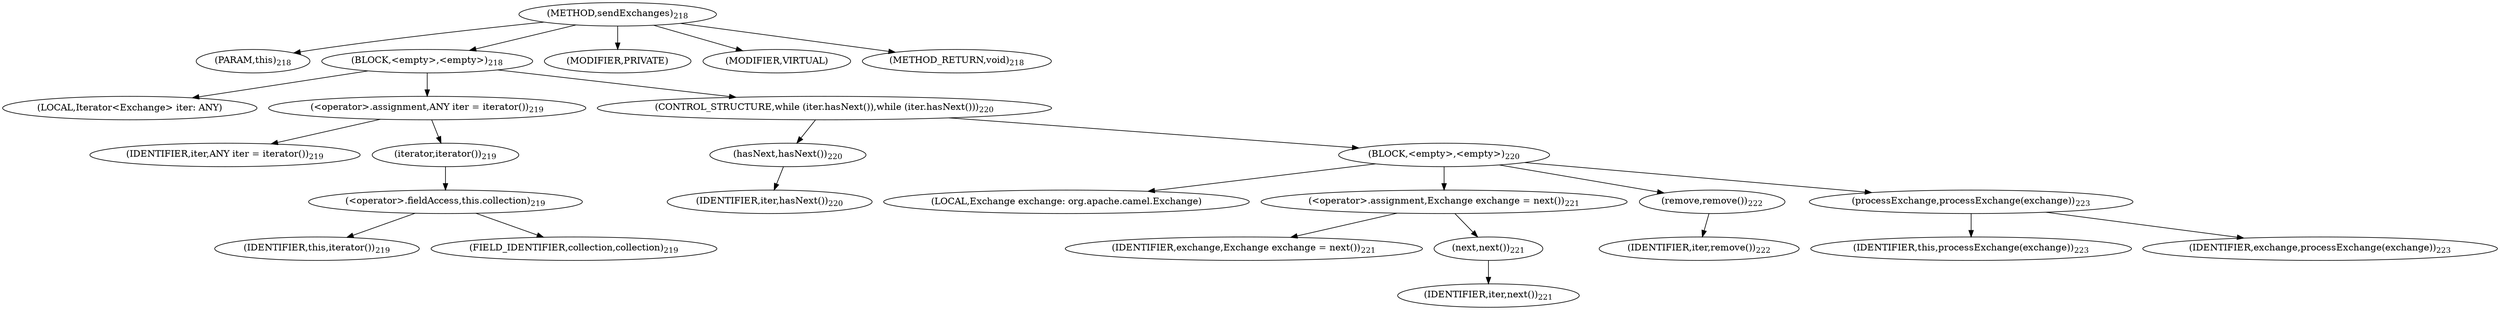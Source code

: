 digraph "sendExchanges" {  
"500" [label = <(METHOD,sendExchanges)<SUB>218</SUB>> ]
"30" [label = <(PARAM,this)<SUB>218</SUB>> ]
"501" [label = <(BLOCK,&lt;empty&gt;,&lt;empty&gt;)<SUB>218</SUB>> ]
"502" [label = <(LOCAL,Iterator&lt;Exchange&gt; iter: ANY)> ]
"503" [label = <(&lt;operator&gt;.assignment,ANY iter = iterator())<SUB>219</SUB>> ]
"504" [label = <(IDENTIFIER,iter,ANY iter = iterator())<SUB>219</SUB>> ]
"505" [label = <(iterator,iterator())<SUB>219</SUB>> ]
"506" [label = <(&lt;operator&gt;.fieldAccess,this.collection)<SUB>219</SUB>> ]
"507" [label = <(IDENTIFIER,this,iterator())<SUB>219</SUB>> ]
"508" [label = <(FIELD_IDENTIFIER,collection,collection)<SUB>219</SUB>> ]
"509" [label = <(CONTROL_STRUCTURE,while (iter.hasNext()),while (iter.hasNext()))<SUB>220</SUB>> ]
"510" [label = <(hasNext,hasNext())<SUB>220</SUB>> ]
"511" [label = <(IDENTIFIER,iter,hasNext())<SUB>220</SUB>> ]
"512" [label = <(BLOCK,&lt;empty&gt;,&lt;empty&gt;)<SUB>220</SUB>> ]
"513" [label = <(LOCAL,Exchange exchange: org.apache.camel.Exchange)> ]
"514" [label = <(&lt;operator&gt;.assignment,Exchange exchange = next())<SUB>221</SUB>> ]
"515" [label = <(IDENTIFIER,exchange,Exchange exchange = next())<SUB>221</SUB>> ]
"516" [label = <(next,next())<SUB>221</SUB>> ]
"517" [label = <(IDENTIFIER,iter,next())<SUB>221</SUB>> ]
"518" [label = <(remove,remove())<SUB>222</SUB>> ]
"519" [label = <(IDENTIFIER,iter,remove())<SUB>222</SUB>> ]
"520" [label = <(processExchange,processExchange(exchange))<SUB>223</SUB>> ]
"29" [label = <(IDENTIFIER,this,processExchange(exchange))<SUB>223</SUB>> ]
"521" [label = <(IDENTIFIER,exchange,processExchange(exchange))<SUB>223</SUB>> ]
"522" [label = <(MODIFIER,PRIVATE)> ]
"523" [label = <(MODIFIER,VIRTUAL)> ]
"524" [label = <(METHOD_RETURN,void)<SUB>218</SUB>> ]
  "500" -> "30" 
  "500" -> "501" 
  "500" -> "522" 
  "500" -> "523" 
  "500" -> "524" 
  "501" -> "502" 
  "501" -> "503" 
  "501" -> "509" 
  "503" -> "504" 
  "503" -> "505" 
  "505" -> "506" 
  "506" -> "507" 
  "506" -> "508" 
  "509" -> "510" 
  "509" -> "512" 
  "510" -> "511" 
  "512" -> "513" 
  "512" -> "514" 
  "512" -> "518" 
  "512" -> "520" 
  "514" -> "515" 
  "514" -> "516" 
  "516" -> "517" 
  "518" -> "519" 
  "520" -> "29" 
  "520" -> "521" 
}
